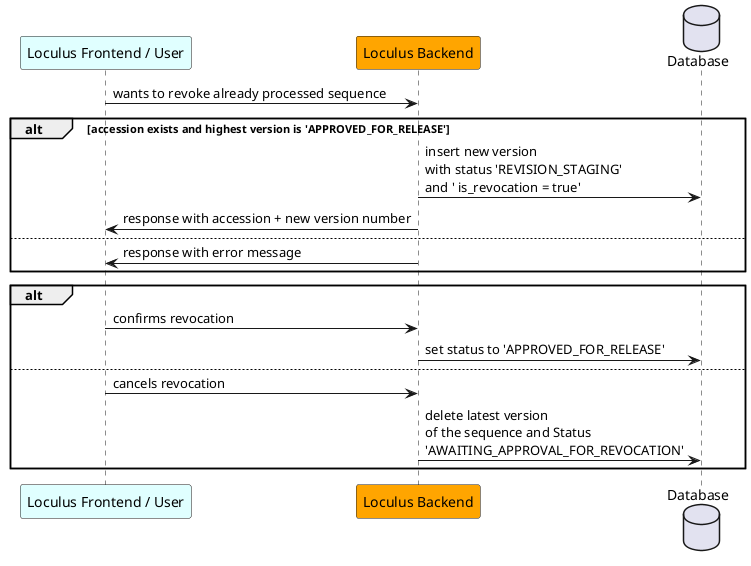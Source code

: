 @startuml
    participant "Loculus Frontend / User" as frontend #LightCyan
    participant "Loculus Backend" as backend #Orange
    database "Database" as DB

    frontend -> backend: wants to revoke already processed sequence

     alt accession exists and highest version is 'APPROVED_FOR_RELEASE'
        backend -> DB: insert new version\nwith status 'REVISION_STAGING' \nand ' is_revocation = true'
    backend -> frontend: response with accession + new version number
    else
        backend -> frontend: response with error message
    end

    alt
        frontend -> backend: confirms revocation
        backend -> DB: set status to 'APPROVED_FOR_RELEASE'
    else
        frontend -> backend: cancels revocation
        backend -> DB: delete latest version \nof the sequence and Status \n'AWAITING_APPROVAL_FOR_REVOCATION'
    end
@enduml
